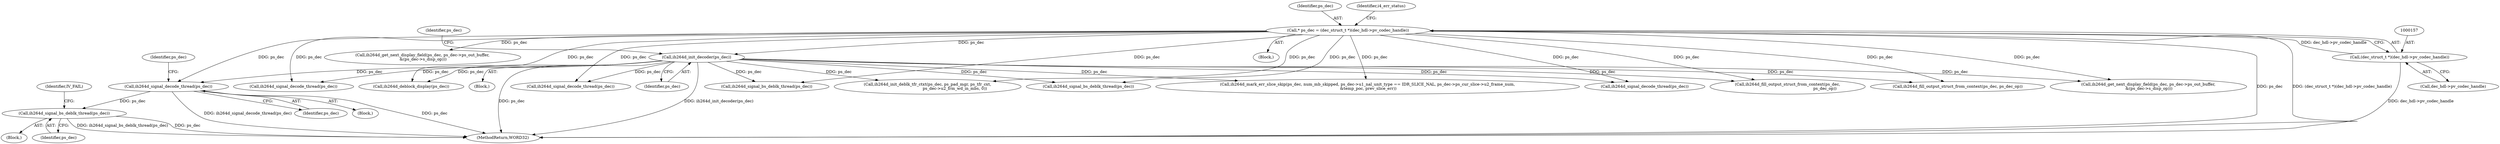 digraph "0_Android_33ef7de9ddc8ea7eb9cbc440d1cf89957a0c267b@API" {
"1001418" [label="(Call,ih264d_signal_bs_deblk_thread(ps_dec))"];
"1001409" [label="(Call,ih264d_signal_decode_thread(ps_dec))"];
"1000154" [label="(Call,* ps_dec = (dec_struct_t *)(dec_hdl->pv_codec_handle))"];
"1000156" [label="(Call,(dec_struct_t *)(dec_hdl->pv_codec_handle))"];
"1000897" [label="(Call,ih264d_init_decoder(ps_dec))"];
"1002069" [label="(Call,ih264d_fill_output_struct_from_context(ps_dec, ps_dec_op))"];
"1000714" [label="(Call,ih264d_get_next_display_field(ps_dec, ps_dec->ps_out_buffer,\n &(ps_dec->s_disp_op)))"];
"1002041" [label="(Call,ih264d_get_next_display_field(ps_dec, ps_dec->ps_out_buffer,\n &(ps_dec->s_disp_op)))"];
"1001735" [label="(Call,ih264d_signal_decode_thread(ps_dec))"];
"1001409" [label="(Call,ih264d_signal_decode_thread(ps_dec))"];
"1001843" [label="(Call,ih264d_signal_bs_deblk_thread(ps_dec))"];
"1000155" [label="(Identifier,ps_dec)"];
"1000163" [label="(Identifier,i4_err_status)"];
"1002189" [label="(MethodReturn,WORD32)"];
"1000156" [label="(Call,(dec_struct_t *)(dec_hdl->pv_codec_handle))"];
"1001559" [label="(Call,ih264d_mark_err_slice_skip(ps_dec, num_mb_skipped, ps_dec->u1_nal_unit_type == IDR_SLICE_NAL, ps_dec->ps_cur_slice->u2_frame_num,\n &temp_poc, prev_slice_err))"];
"1001380" [label="(Block,)"];
"1001421" [label="(Identifier,IV_FAIL)"];
"1000158" [label="(Call,dec_hdl->pv_codec_handle)"];
"1000152" [label="(Block,)"];
"1001256" [label="(Call,ih264d_fill_output_struct_from_context(ps_dec,\n                                                           ps_dec_op))"];
"1000154" [label="(Call,* ps_dec = (dec_struct_t *)(dec_hdl->pv_codec_handle))"];
"1001418" [label="(Call,ih264d_signal_bs_deblk_thread(ps_dec))"];
"1001417" [label="(Block,)"];
"1000897" [label="(Call,ih264d_init_decoder(ps_dec))"];
"1000898" [label="(Identifier,ps_dec)"];
"1001410" [label="(Identifier,ps_dec)"];
"1001905" [label="(Call,ih264d_deblock_display(ps_dec))"];
"1001414" [label="(Identifier,ps_dec)"];
"1001419" [label="(Identifier,ps_dec)"];
"1000901" [label="(Identifier,ps_dec)"];
"1001612" [label="(Call,ih264d_signal_decode_thread(ps_dec))"];
"1002027" [label="(Call,ih264d_signal_bs_deblk_thread(ps_dec))"];
"1001192" [label="(Call,ih264d_signal_decode_thread(ps_dec))"];
"1001701" [label="(Call,ih264d_init_deblk_tfr_ctxt(ps_dec, ps_pad_mgr, ps_tfr_cxt,\n                                           ps_dec->u2_frm_wd_in_mbs, 0))"];
"1000896" [label="(Block,)"];
"1001418" -> "1001417"  [label="AST: "];
"1001418" -> "1001419"  [label="CFG: "];
"1001419" -> "1001418"  [label="AST: "];
"1001421" -> "1001418"  [label="CFG: "];
"1001418" -> "1002189"  [label="DDG: ih264d_signal_bs_deblk_thread(ps_dec)"];
"1001418" -> "1002189"  [label="DDG: ps_dec"];
"1001409" -> "1001418"  [label="DDG: ps_dec"];
"1001409" -> "1001380"  [label="AST: "];
"1001409" -> "1001410"  [label="CFG: "];
"1001410" -> "1001409"  [label="AST: "];
"1001414" -> "1001409"  [label="CFG: "];
"1001409" -> "1002189"  [label="DDG: ps_dec"];
"1001409" -> "1002189"  [label="DDG: ih264d_signal_decode_thread(ps_dec)"];
"1000154" -> "1001409"  [label="DDG: ps_dec"];
"1000897" -> "1001409"  [label="DDG: ps_dec"];
"1000154" -> "1000152"  [label="AST: "];
"1000154" -> "1000156"  [label="CFG: "];
"1000155" -> "1000154"  [label="AST: "];
"1000156" -> "1000154"  [label="AST: "];
"1000163" -> "1000154"  [label="CFG: "];
"1000154" -> "1002189"  [label="DDG: ps_dec"];
"1000154" -> "1002189"  [label="DDG: (dec_struct_t *)(dec_hdl->pv_codec_handle)"];
"1000156" -> "1000154"  [label="DDG: dec_hdl->pv_codec_handle"];
"1000154" -> "1000714"  [label="DDG: ps_dec"];
"1000154" -> "1000897"  [label="DDG: ps_dec"];
"1000154" -> "1001192"  [label="DDG: ps_dec"];
"1000154" -> "1001256"  [label="DDG: ps_dec"];
"1000154" -> "1001559"  [label="DDG: ps_dec"];
"1000154" -> "1001612"  [label="DDG: ps_dec"];
"1000154" -> "1001701"  [label="DDG: ps_dec"];
"1000154" -> "1001735"  [label="DDG: ps_dec"];
"1000154" -> "1001843"  [label="DDG: ps_dec"];
"1000154" -> "1001905"  [label="DDG: ps_dec"];
"1000154" -> "1002027"  [label="DDG: ps_dec"];
"1000154" -> "1002041"  [label="DDG: ps_dec"];
"1000154" -> "1002069"  [label="DDG: ps_dec"];
"1000156" -> "1000158"  [label="CFG: "];
"1000157" -> "1000156"  [label="AST: "];
"1000158" -> "1000156"  [label="AST: "];
"1000156" -> "1002189"  [label="DDG: dec_hdl->pv_codec_handle"];
"1000897" -> "1000896"  [label="AST: "];
"1000897" -> "1000898"  [label="CFG: "];
"1000898" -> "1000897"  [label="AST: "];
"1000901" -> "1000897"  [label="CFG: "];
"1000897" -> "1002189"  [label="DDG: ih264d_init_decoder(ps_dec)"];
"1000897" -> "1002189"  [label="DDG: ps_dec"];
"1000897" -> "1001192"  [label="DDG: ps_dec"];
"1000897" -> "1001256"  [label="DDG: ps_dec"];
"1000897" -> "1001559"  [label="DDG: ps_dec"];
"1000897" -> "1001612"  [label="DDG: ps_dec"];
"1000897" -> "1001701"  [label="DDG: ps_dec"];
"1000897" -> "1001735"  [label="DDG: ps_dec"];
"1000897" -> "1001843"  [label="DDG: ps_dec"];
"1000897" -> "1001905"  [label="DDG: ps_dec"];
"1000897" -> "1002027"  [label="DDG: ps_dec"];
"1000897" -> "1002041"  [label="DDG: ps_dec"];
"1000897" -> "1002069"  [label="DDG: ps_dec"];
}
